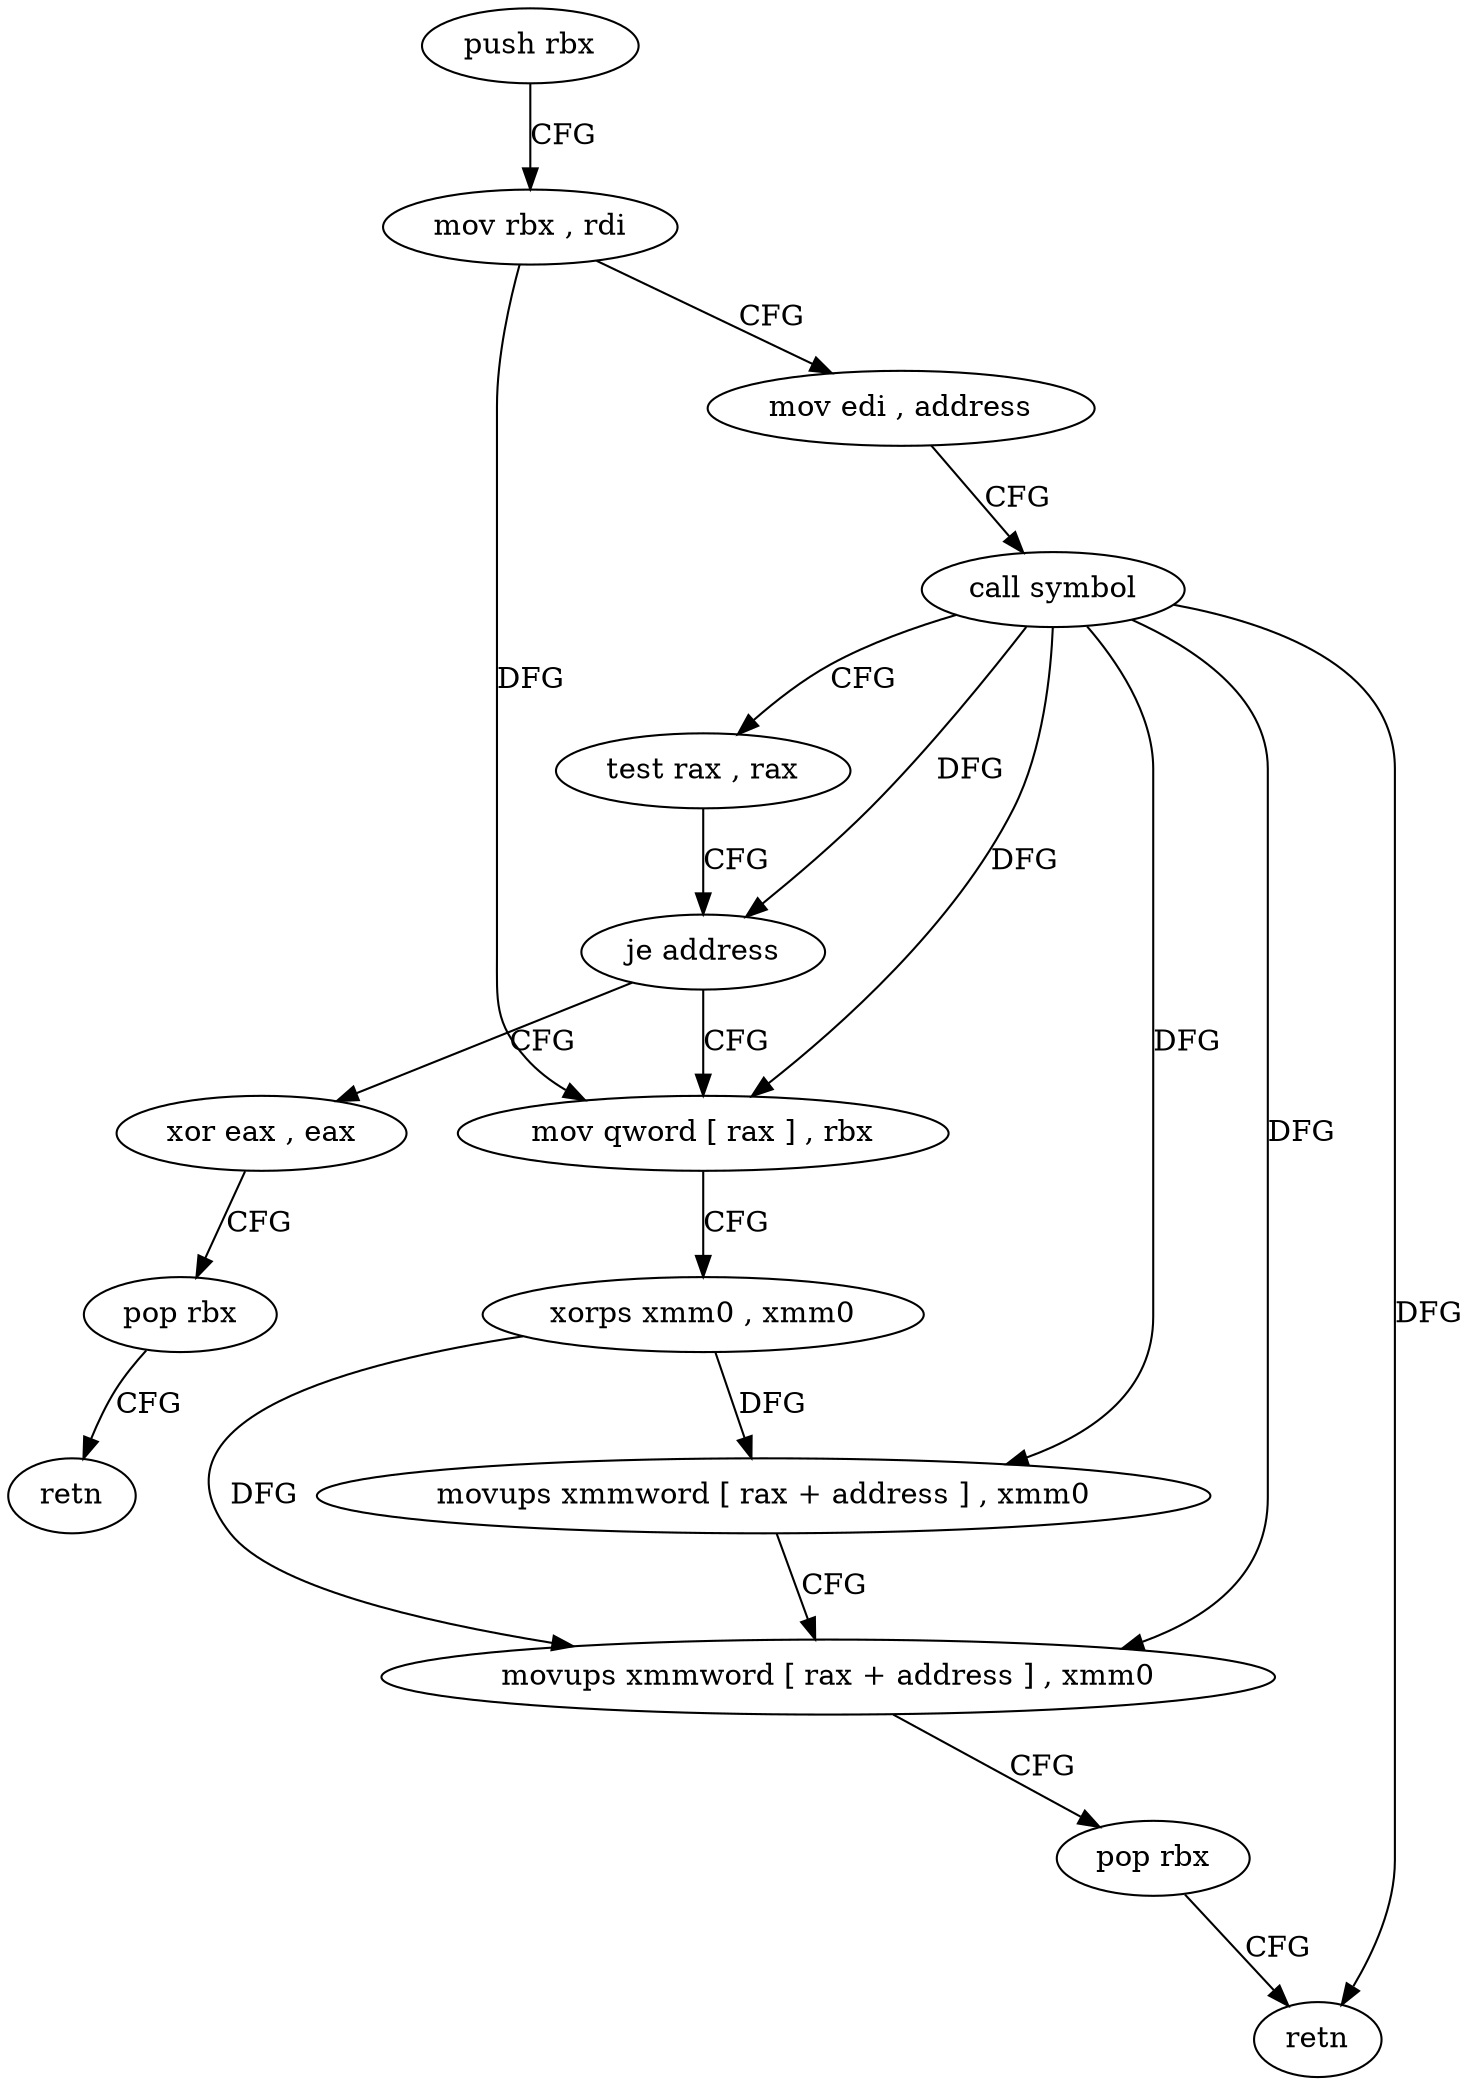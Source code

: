 digraph "func" {
"4207936" [label = "push rbx" ]
"4207937" [label = "mov rbx , rdi" ]
"4207940" [label = "mov edi , address" ]
"4207945" [label = "call symbol" ]
"4207950" [label = "test rax , rax" ]
"4207953" [label = "je address" ]
"4207971" [label = "xor eax , eax" ]
"4207955" [label = "mov qword [ rax ] , rbx" ]
"4207973" [label = "pop rbx" ]
"4207974" [label = "retn" ]
"4207958" [label = "xorps xmm0 , xmm0" ]
"4207961" [label = "movups xmmword [ rax + address ] , xmm0" ]
"4207965" [label = "movups xmmword [ rax + address ] , xmm0" ]
"4207969" [label = "pop rbx" ]
"4207970" [label = "retn" ]
"4207936" -> "4207937" [ label = "CFG" ]
"4207937" -> "4207940" [ label = "CFG" ]
"4207937" -> "4207955" [ label = "DFG" ]
"4207940" -> "4207945" [ label = "CFG" ]
"4207945" -> "4207950" [ label = "CFG" ]
"4207945" -> "4207953" [ label = "DFG" ]
"4207945" -> "4207955" [ label = "DFG" ]
"4207945" -> "4207961" [ label = "DFG" ]
"4207945" -> "4207965" [ label = "DFG" ]
"4207945" -> "4207970" [ label = "DFG" ]
"4207950" -> "4207953" [ label = "CFG" ]
"4207953" -> "4207971" [ label = "CFG" ]
"4207953" -> "4207955" [ label = "CFG" ]
"4207971" -> "4207973" [ label = "CFG" ]
"4207955" -> "4207958" [ label = "CFG" ]
"4207973" -> "4207974" [ label = "CFG" ]
"4207958" -> "4207961" [ label = "DFG" ]
"4207958" -> "4207965" [ label = "DFG" ]
"4207961" -> "4207965" [ label = "CFG" ]
"4207965" -> "4207969" [ label = "CFG" ]
"4207969" -> "4207970" [ label = "CFG" ]
}
